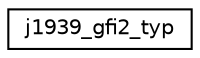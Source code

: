 digraph "Graphical Class Hierarchy"
{
  edge [fontname="Helvetica",fontsize="10",labelfontname="Helvetica",labelfontsize="10"];
  node [fontname="Helvetica",fontsize="10",shape=record];
  rankdir="LR";
  Node0 [label="j1939_gfi2_typ",height=0.2,width=0.4,color="black", fillcolor="white", style="filled",URL="$structj1939__gfi2__typ.html"];
}
